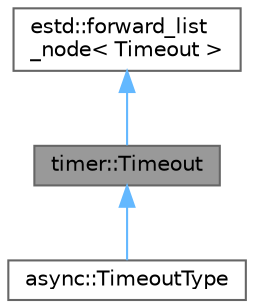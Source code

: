 digraph "timer::Timeout"
{
 // LATEX_PDF_SIZE
  bgcolor="transparent";
  edge [fontname=Helvetica,fontsize=10,labelfontname=Helvetica,labelfontsize=10];
  node [fontname=Helvetica,fontsize=10,shape=box,height=0.2,width=0.4];
  Node1 [id="Node000001",label="timer::Timeout",height=0.2,width=0.4,color="gray40", fillcolor="grey60", style="filled", fontcolor="black",tooltip=" "];
  Node2 -> Node1 [id="edge1_Node000001_Node000002",dir="back",color="steelblue1",style="solid",tooltip=" "];
  Node2 [id="Node000002",label="estd::forward_list\l_node\< Timeout \>",height=0.2,width=0.4,color="gray40", fillcolor="white", style="filled",URL="$d7/d3f/classestd_1_1forward__list__node.html",tooltip=" "];
  Node1 -> Node3 [id="edge2_Node000001_Node000003",dir="back",color="steelblue1",style="solid",tooltip=" "];
  Node3 [id="Node000003",label="async::TimeoutType",height=0.2,width=0.4,color="gray40", fillcolor="white", style="filled",URL="$d8/d32/structasync_1_1TimeoutType.html",tooltip=" "];
}
